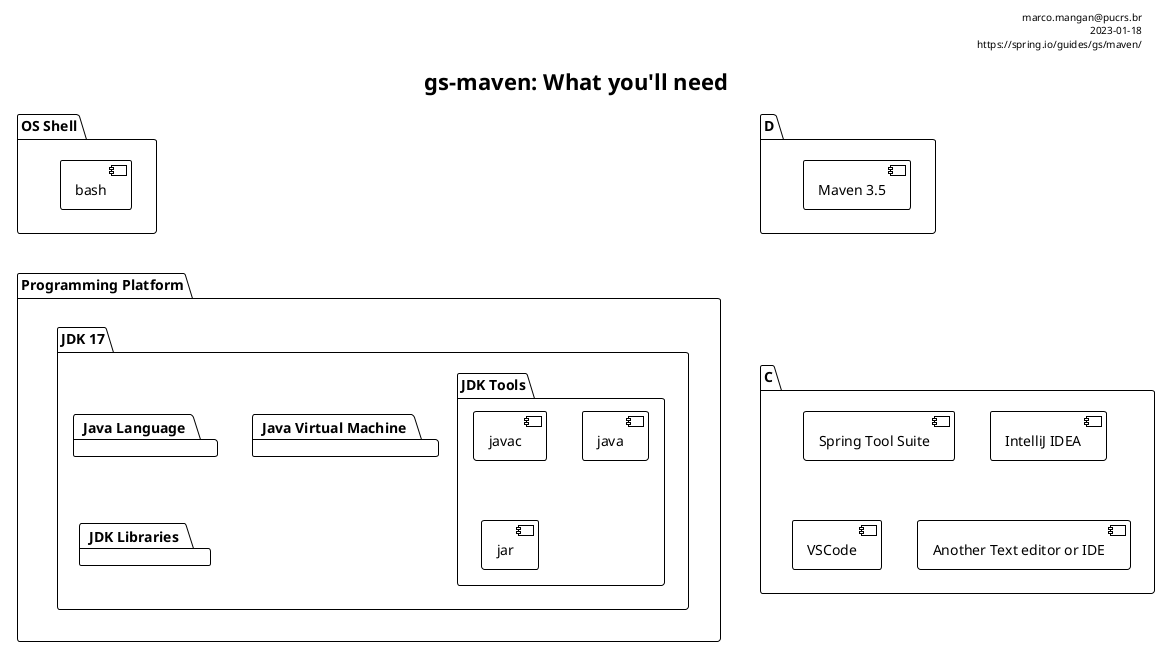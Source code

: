 @startuml

!theme plain

title gs-maven: What you'll need

package "OS Shell" as A {
  [bash]
}

package "Programming Platform" as B {

  package "JDK 17" {
    package "Java Language"
    package "Java Virtual Machine"
    package "JDK Libraries"
    package "JDK Tools" {
      [javac]
      [java]
      [jar]
    }
  }

}

A -Down[hidden]-> B
D -Down[hidden]-> C

package "Build Automation Tool" as D {
 [Maven 3.5]   
}

package "IDE" as C {
 artifact [Spring Tool Suite] as STS
 artifact [IntelliJ IDEA] as I
 artifact [VSCode] as VS
 artifact [Another Text editor or IDE] as F
}

header
 marco.mangan@pucrs.br
 2023-01-18
 https://spring.io/guides/gs/maven/
end header

@enduml
